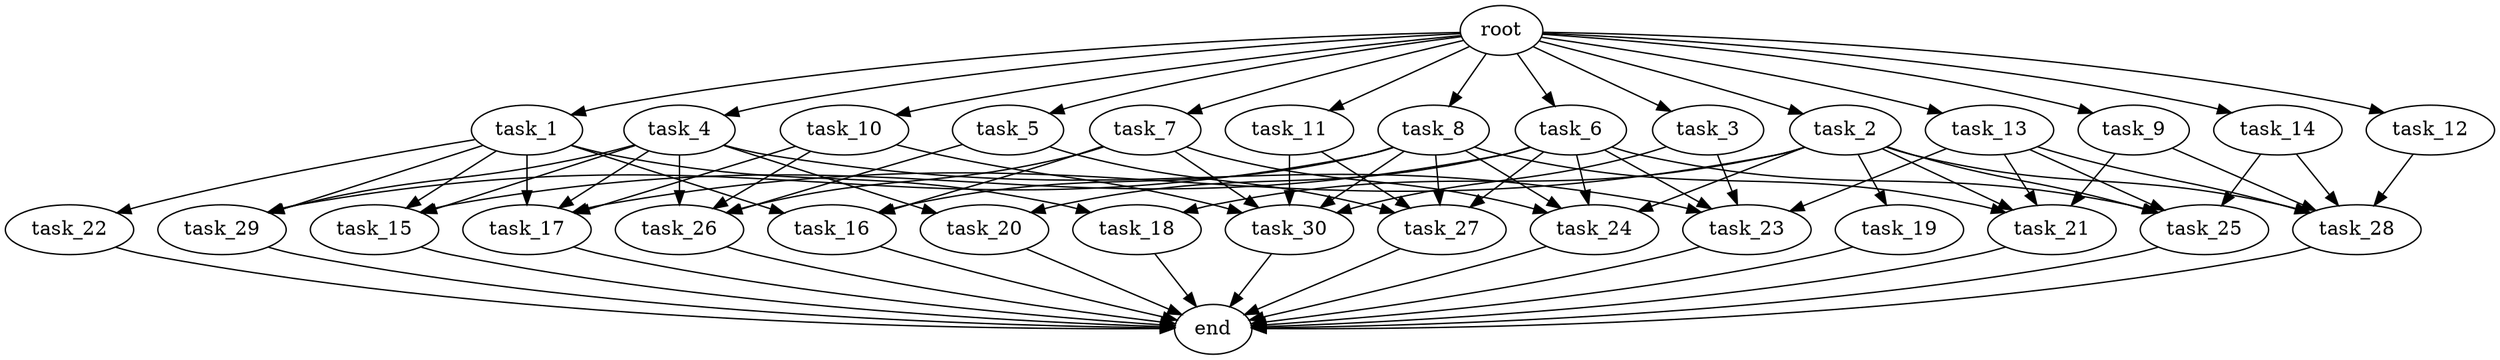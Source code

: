 digraph G {
  root [size="0.000000e+00"];
  task_1 [size="4.070662e+10"];
  task_2 [size="3.634979e+10"];
  task_3 [size="6.574649e+10"];
  task_4 [size="9.039726e+09"];
  task_5 [size="9.431678e+10"];
  task_6 [size="7.242620e+10"];
  task_7 [size="1.406461e+10"];
  task_8 [size="1.120212e+10"];
  task_9 [size="7.345070e+10"];
  task_10 [size="9.329422e+10"];
  task_11 [size="5.220054e+10"];
  task_12 [size="8.289987e+10"];
  task_13 [size="9.496795e+10"];
  task_14 [size="9.315625e+10"];
  task_15 [size="2.518829e+10"];
  task_16 [size="8.845764e+10"];
  task_17 [size="2.381530e+10"];
  task_18 [size="1.223646e+10"];
  task_19 [size="8.067066e+10"];
  task_20 [size="3.293530e+10"];
  task_21 [size="5.843678e+10"];
  task_22 [size="3.900117e+10"];
  task_23 [size="7.483994e+10"];
  task_24 [size="2.360145e+10"];
  task_25 [size="4.229267e+10"];
  task_26 [size="1.443635e+10"];
  task_27 [size="1.752367e+10"];
  task_28 [size="9.699265e+10"];
  task_29 [size="4.395315e+10"];
  task_30 [size="2.543805e+10"];
  end [size="0.000000e+00"];

  root -> task_1 [size="1.000000e-12"];
  root -> task_2 [size="1.000000e-12"];
  root -> task_3 [size="1.000000e-12"];
  root -> task_4 [size="1.000000e-12"];
  root -> task_5 [size="1.000000e-12"];
  root -> task_6 [size="1.000000e-12"];
  root -> task_7 [size="1.000000e-12"];
  root -> task_8 [size="1.000000e-12"];
  root -> task_9 [size="1.000000e-12"];
  root -> task_10 [size="1.000000e-12"];
  root -> task_11 [size="1.000000e-12"];
  root -> task_12 [size="1.000000e-12"];
  root -> task_13 [size="1.000000e-12"];
  root -> task_14 [size="1.000000e-12"];
  task_1 -> task_15 [size="8.396096e+07"];
  task_1 -> task_16 [size="2.948588e+08"];
  task_1 -> task_17 [size="5.953826e+07"];
  task_1 -> task_18 [size="6.118230e+07"];
  task_1 -> task_22 [size="3.900117e+08"];
  task_1 -> task_29 [size="1.465105e+08"];
  task_2 -> task_17 [size="5.953826e+07"];
  task_2 -> task_18 [size="6.118230e+07"];
  task_2 -> task_19 [size="8.067066e+08"];
  task_2 -> task_21 [size="1.460919e+08"];
  task_2 -> task_24 [size="5.900362e+07"];
  task_2 -> task_25 [size="1.057317e+08"];
  task_2 -> task_28 [size="1.939853e+08"];
  task_3 -> task_23 [size="1.870998e+08"];
  task_3 -> task_30 [size="5.087610e+07"];
  task_4 -> task_15 [size="8.396096e+07"];
  task_4 -> task_17 [size="5.953826e+07"];
  task_4 -> task_20 [size="1.646765e+08"];
  task_4 -> task_23 [size="1.870998e+08"];
  task_4 -> task_26 [size="3.609087e+07"];
  task_4 -> task_29 [size="1.465105e+08"];
  task_5 -> task_26 [size="3.609087e+07"];
  task_5 -> task_27 [size="4.380919e+07"];
  task_6 -> task_15 [size="8.396096e+07"];
  task_6 -> task_20 [size="1.646765e+08"];
  task_6 -> task_23 [size="1.870998e+08"];
  task_6 -> task_24 [size="5.900362e+07"];
  task_6 -> task_25 [size="1.057317e+08"];
  task_6 -> task_27 [size="4.380919e+07"];
  task_7 -> task_16 [size="2.948588e+08"];
  task_7 -> task_24 [size="5.900362e+07"];
  task_7 -> task_26 [size="3.609087e+07"];
  task_7 -> task_30 [size="5.087610e+07"];
  task_8 -> task_16 [size="2.948588e+08"];
  task_8 -> task_21 [size="1.460919e+08"];
  task_8 -> task_24 [size="5.900362e+07"];
  task_8 -> task_27 [size="4.380919e+07"];
  task_8 -> task_29 [size="1.465105e+08"];
  task_8 -> task_30 [size="5.087610e+07"];
  task_9 -> task_21 [size="1.460919e+08"];
  task_9 -> task_28 [size="1.939853e+08"];
  task_10 -> task_17 [size="5.953826e+07"];
  task_10 -> task_26 [size="3.609087e+07"];
  task_10 -> task_30 [size="5.087610e+07"];
  task_11 -> task_27 [size="4.380919e+07"];
  task_11 -> task_30 [size="5.087610e+07"];
  task_12 -> task_28 [size="1.939853e+08"];
  task_13 -> task_21 [size="1.460919e+08"];
  task_13 -> task_23 [size="1.870998e+08"];
  task_13 -> task_25 [size="1.057317e+08"];
  task_13 -> task_28 [size="1.939853e+08"];
  task_14 -> task_25 [size="1.057317e+08"];
  task_14 -> task_28 [size="1.939853e+08"];
  task_15 -> end [size="1.000000e-12"];
  task_16 -> end [size="1.000000e-12"];
  task_17 -> end [size="1.000000e-12"];
  task_18 -> end [size="1.000000e-12"];
  task_19 -> end [size="1.000000e-12"];
  task_20 -> end [size="1.000000e-12"];
  task_21 -> end [size="1.000000e-12"];
  task_22 -> end [size="1.000000e-12"];
  task_23 -> end [size="1.000000e-12"];
  task_24 -> end [size="1.000000e-12"];
  task_25 -> end [size="1.000000e-12"];
  task_26 -> end [size="1.000000e-12"];
  task_27 -> end [size="1.000000e-12"];
  task_28 -> end [size="1.000000e-12"];
  task_29 -> end [size="1.000000e-12"];
  task_30 -> end [size="1.000000e-12"];
}

